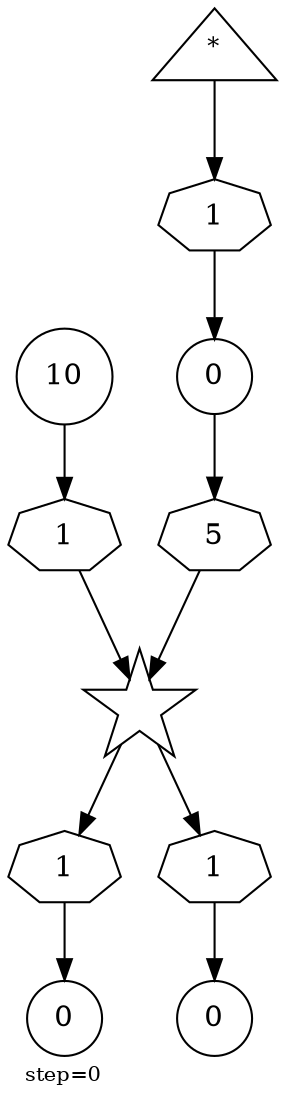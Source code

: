 digraph {
  graph  [labelloc=bottom,labeljust=left,fontsize="10",label="step=0"];
  "52" [shape=circle,peripheries="1",label=<0>,labelfontcolor=black,color=black];
  "53" [shape=star,peripheries="1",label="",labelfontcolor=black,color=black];
  "55" [shape=circle,peripheries="1",label=<0>,labelfontcolor=black,color=black];
  "57" [shape=circle,peripheries="1",label=<0>,labelfontcolor=black,color=black];
  "58" [shape=circle,peripheries="1",label=<10>,labelfontcolor=Black,color=black];
  "61" [shape=triangle,peripheries="1",label=<<SUP>*</SUP>>,labelfontcolor=black,color=black];
  "54" [label=<5>,peripheries="1",color=black,shape=septagon];
  "52" -> "54" [color=black];
  "54" -> "53" [color=black];
  "56" [label=<1>,peripheries="1",color=black,shape=septagon];
  "53" -> "56" [color=black];
  "56" -> "55" [color=black];
  "59" [label=<1>,peripheries="1",color=black,shape=septagon];
  "53" -> "59" [color=black];
  "59" -> "57" [color=black];
  "60" [label=<1>,peripheries="1",color=black,shape=septagon];
  "58" -> "60" [color=black];
  "60" -> "53" [color=black];
  "62" [label=<1>,peripheries="1",color=black,shape=septagon];
  "61" -> "62" [color=black];
  "62" -> "52" [color=black];
}